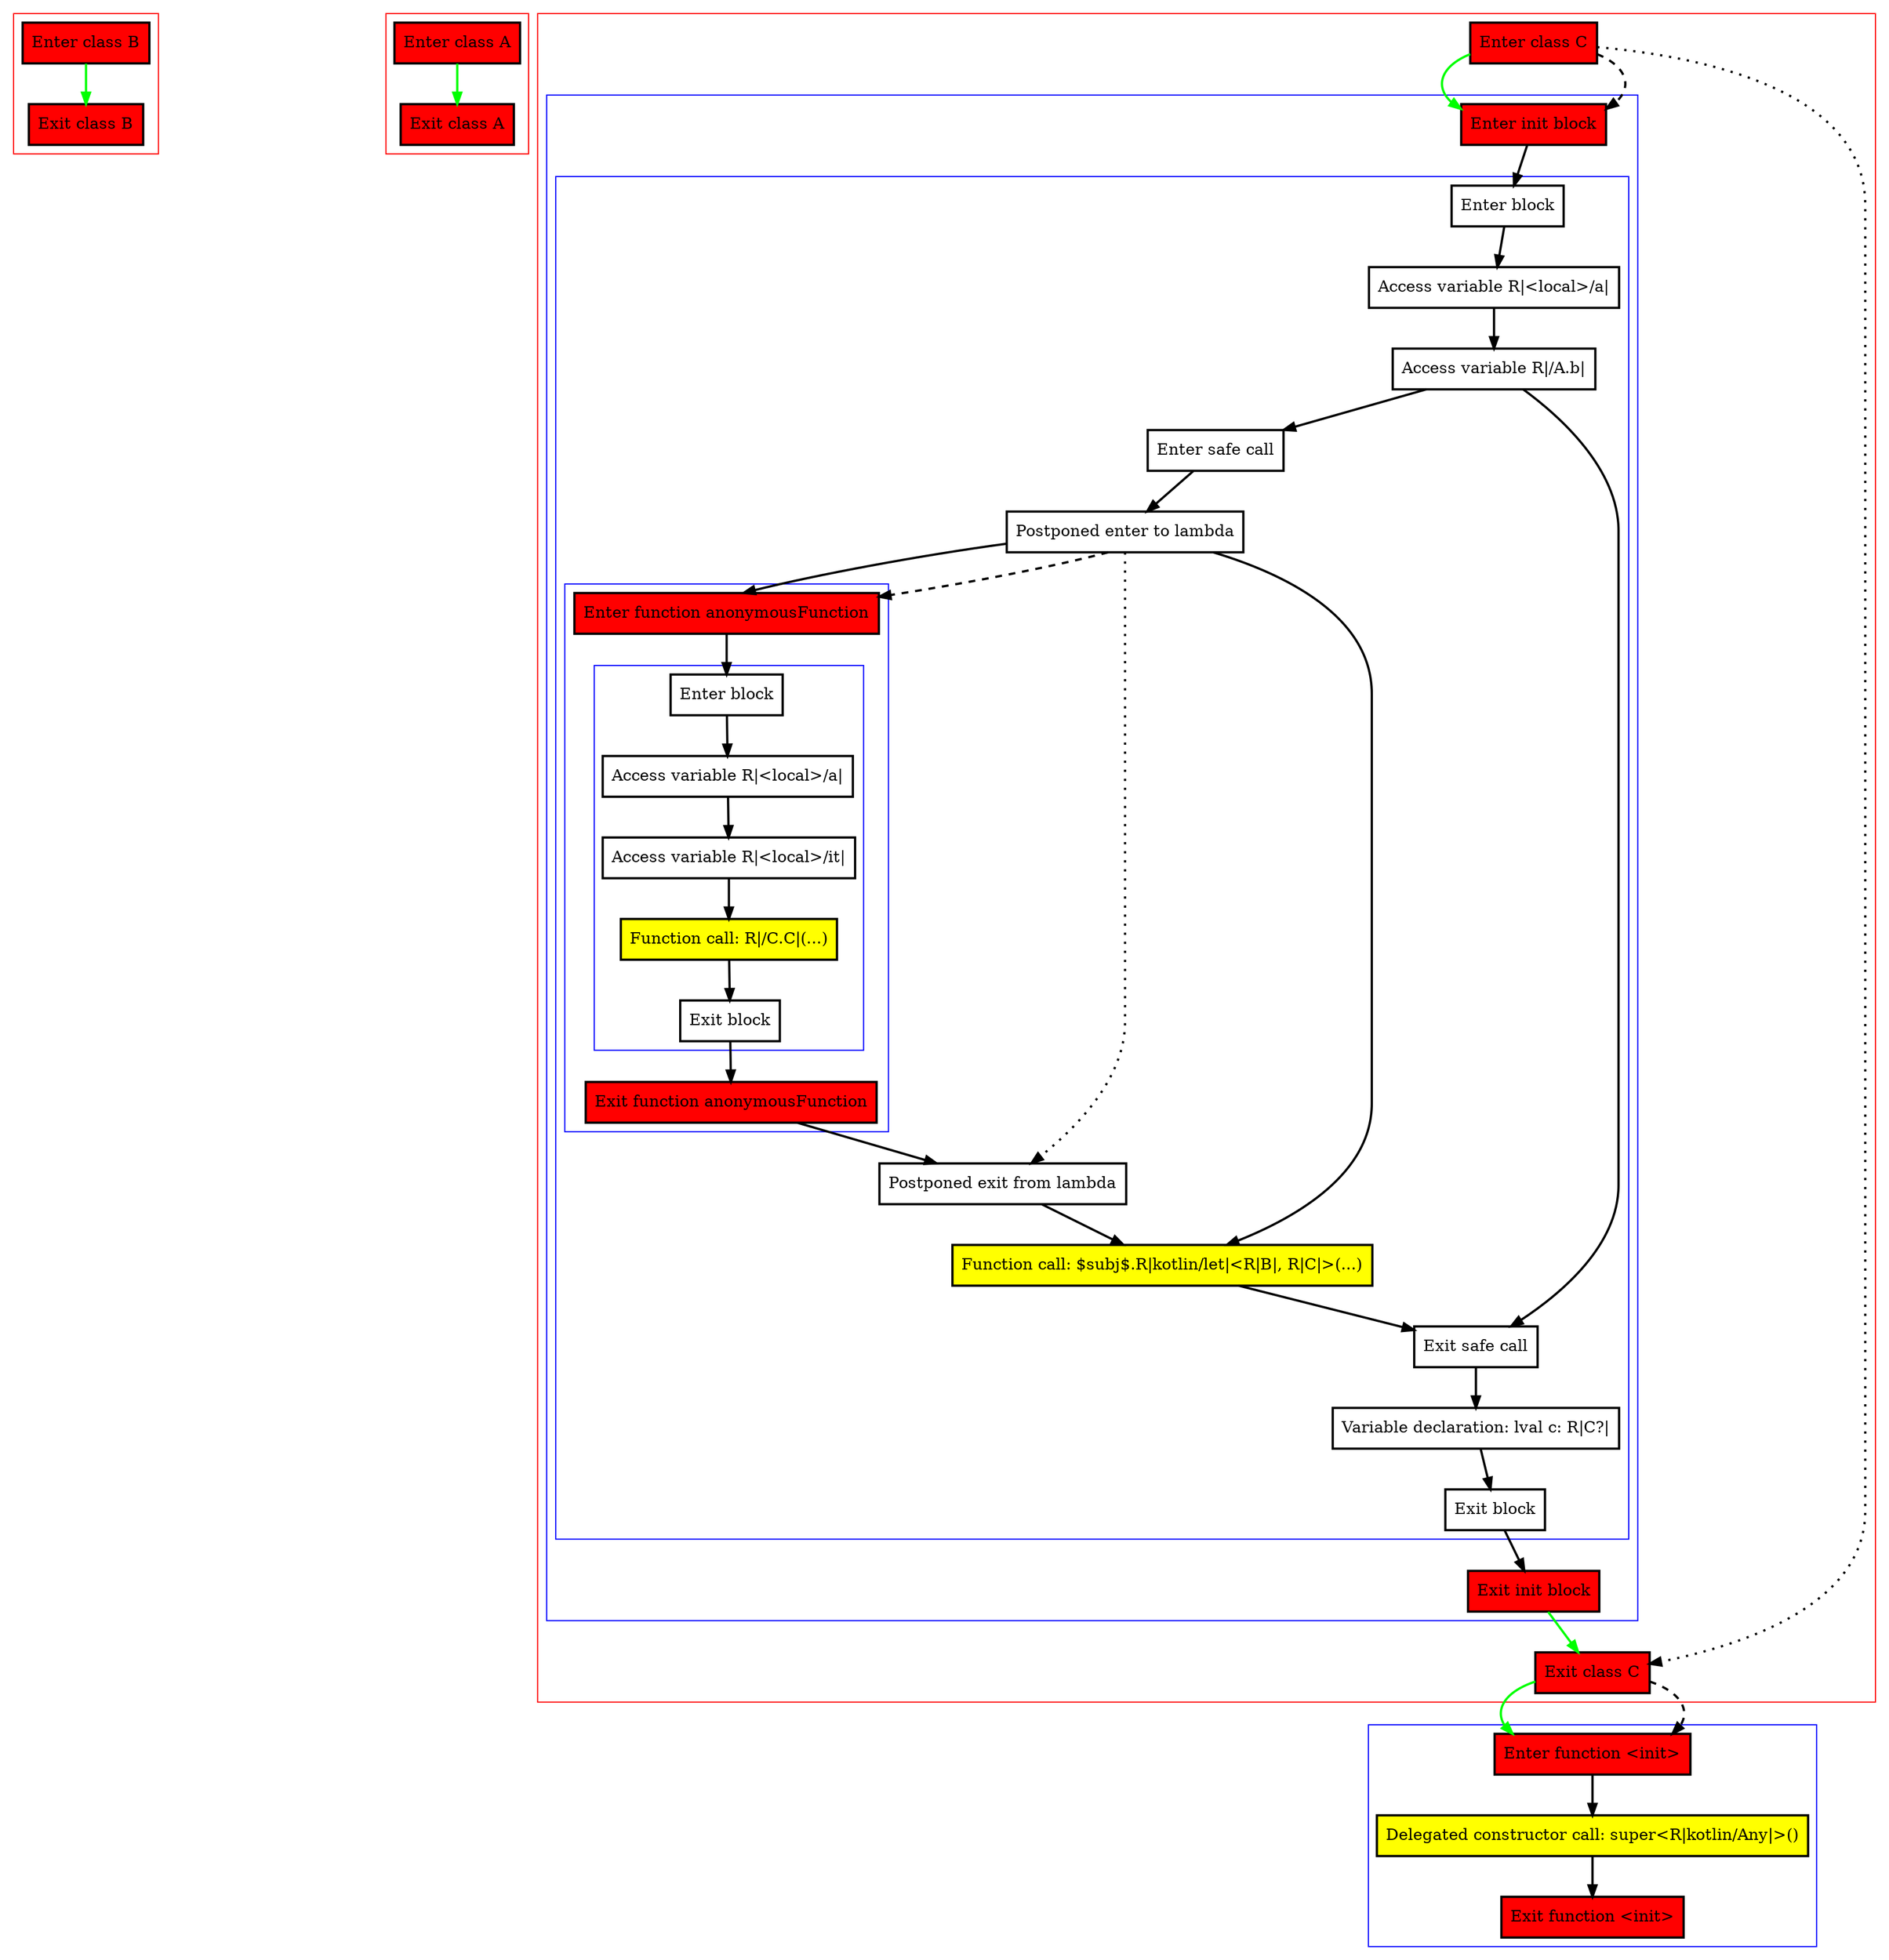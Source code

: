 digraph initBlockAndInPlaceLambda_kt {
    graph [nodesep=3]
    node [shape=box penwidth=2]
    edge [penwidth=2]

    subgraph cluster_0 {
        color=red
        0 [label="Enter class B" style="filled" fillcolor=red];
        1 [label="Exit class B" style="filled" fillcolor=red];
    }
    0 -> {1} [color=green];

    subgraph cluster_1 {
        color=red
        2 [label="Enter class A" style="filled" fillcolor=red];
        3 [label="Exit class A" style="filled" fillcolor=red];
    }
    2 -> {3} [color=green];

    subgraph cluster_2 {
        color=red
        4 [label="Enter class C" style="filled" fillcolor=red];
        subgraph cluster_3 {
            color=blue
            5 [label="Enter init block" style="filled" fillcolor=red];
            subgraph cluster_4 {
                color=blue
                6 [label="Enter block"];
                7 [label="Access variable R|<local>/a|"];
                8 [label="Access variable R|/A.b|"];
                9 [label="Enter safe call"];
                10 [label="Postponed enter to lambda"];
                subgraph cluster_5 {
                    color=blue
                    11 [label="Enter function anonymousFunction" style="filled" fillcolor=red];
                    subgraph cluster_6 {
                        color=blue
                        12 [label="Enter block"];
                        13 [label="Access variable R|<local>/a|"];
                        14 [label="Access variable R|<local>/it|"];
                        15 [label="Function call: R|/C.C|(...)" style="filled" fillcolor=yellow];
                        16 [label="Exit block"];
                    }
                    17 [label="Exit function anonymousFunction" style="filled" fillcolor=red];
                }
                18 [label="Postponed exit from lambda"];
                19 [label="Function call: $subj$.R|kotlin/let|<R|B|, R|C|>(...)" style="filled" fillcolor=yellow];
                20 [label="Exit safe call"];
                21 [label="Variable declaration: lval c: R|C?|"];
                22 [label="Exit block"];
            }
            23 [label="Exit init block" style="filled" fillcolor=red];
        }
        24 [label="Exit class C" style="filled" fillcolor=red];
    }
    subgraph cluster_7 {
        color=blue
        25 [label="Enter function <init>" style="filled" fillcolor=red];
        26 [label="Delegated constructor call: super<R|kotlin/Any|>()" style="filled" fillcolor=yellow];
        27 [label="Exit function <init>" style="filled" fillcolor=red];
    }
    4 -> {5} [color=green];
    4 -> {24} [style=dotted];
    4 -> {5} [style=dashed];
    5 -> {6};
    6 -> {7};
    7 -> {8};
    8 -> {9 20};
    9 -> {10};
    10 -> {11 19};
    10 -> {18} [style=dotted];
    10 -> {11} [style=dashed];
    11 -> {12};
    12 -> {13};
    13 -> {14};
    14 -> {15};
    15 -> {16};
    16 -> {17};
    17 -> {18};
    18 -> {19};
    19 -> {20};
    20 -> {21};
    21 -> {22};
    22 -> {23};
    23 -> {24} [color=green];
    24 -> {25} [color=green];
    24 -> {25} [style=dashed];
    25 -> {26};
    26 -> {27};

}
